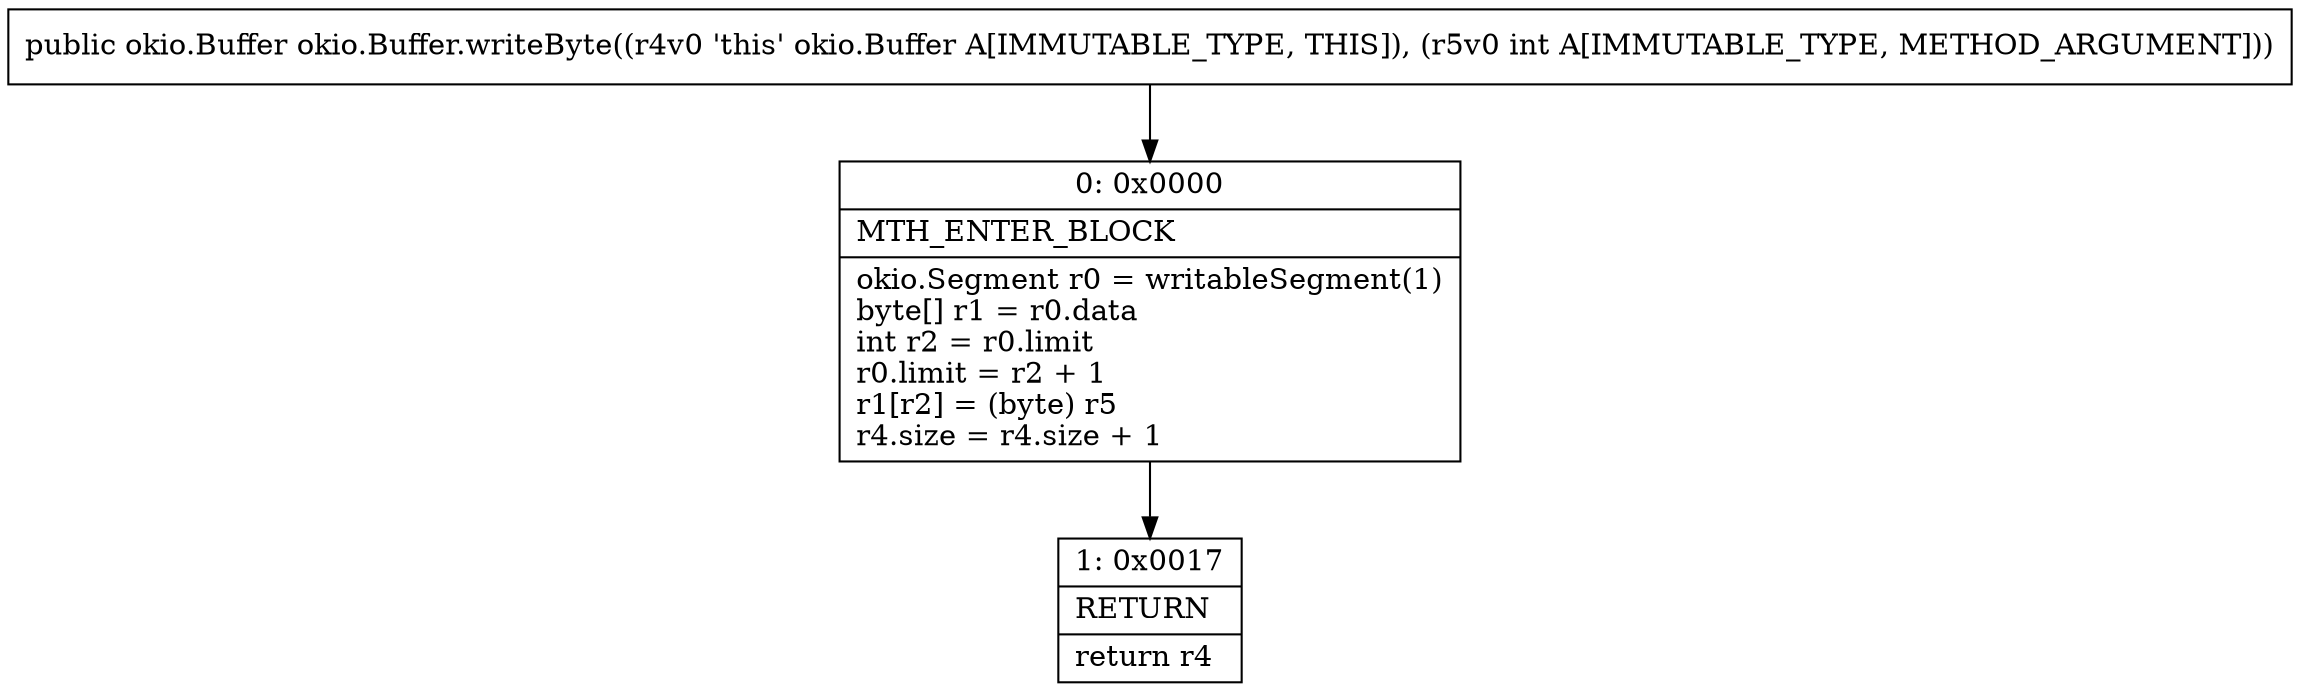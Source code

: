 digraph "CFG forokio.Buffer.writeByte(I)Lokio\/Buffer;" {
Node_0 [shape=record,label="{0\:\ 0x0000|MTH_ENTER_BLOCK\l|okio.Segment r0 = writableSegment(1)\lbyte[] r1 = r0.data\lint r2 = r0.limit\lr0.limit = r2 + 1\lr1[r2] = (byte) r5\lr4.size = r4.size + 1\l}"];
Node_1 [shape=record,label="{1\:\ 0x0017|RETURN\l|return r4\l}"];
MethodNode[shape=record,label="{public okio.Buffer okio.Buffer.writeByte((r4v0 'this' okio.Buffer A[IMMUTABLE_TYPE, THIS]), (r5v0 int A[IMMUTABLE_TYPE, METHOD_ARGUMENT])) }"];
MethodNode -> Node_0;
Node_0 -> Node_1;
}

